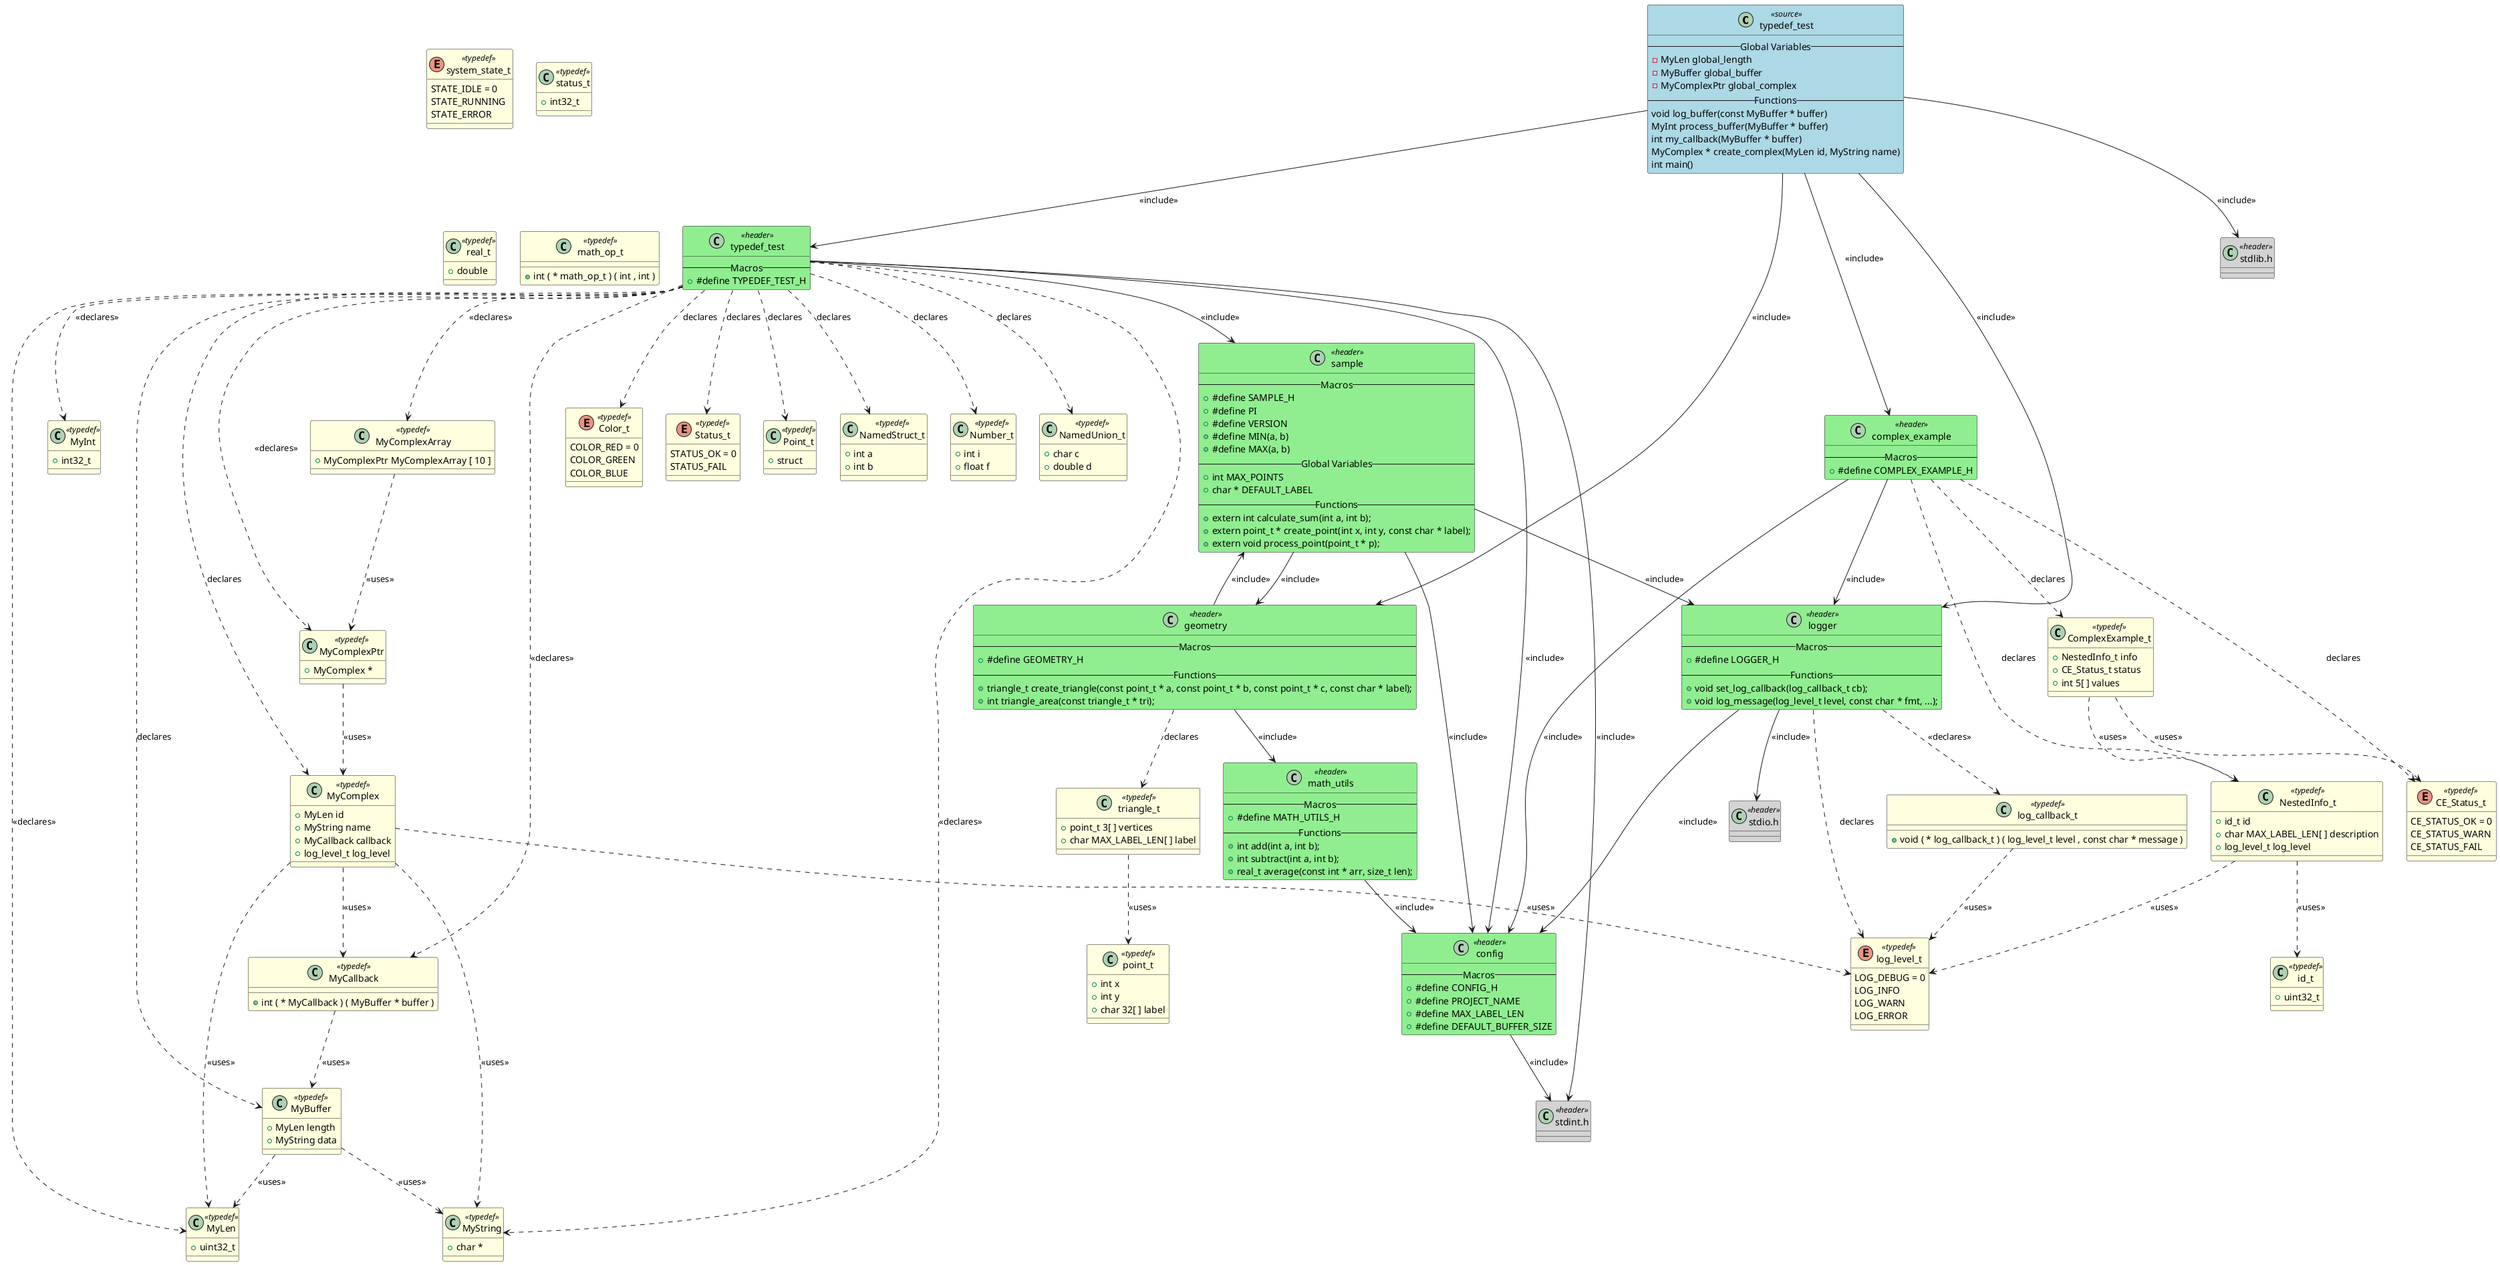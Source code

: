 @startuml typedef_test

class "typedef_test" as TYPEDEF_TEST <<source>> #LightBlue
{
-- Global Variables --
- MyLen global_length
- MyBuffer global_buffer
- MyComplexPtr global_complex
-- Functions --
void log_buffer(const MyBuffer * buffer)
MyInt process_buffer(MyBuffer * buffer)
int my_callback(MyBuffer * buffer)
MyComplex * create_complex(MyLen id, MyString name)
int main()
}

class "typedef_test" as HEADER_TYPEDEF_TEST <<header>> #LightGreen
{
-- Macros --
+ #define TYPEDEF_TEST_H
}
class "complex_example" as HEADER_COMPLEX_EXAMPLE <<header>> #LightGreen
{
-- Macros --
+ #define COMPLEX_EXAMPLE_H
}
class "geometry" as HEADER_GEOMETRY <<header>> #LightGreen
{
-- Macros --
+ #define GEOMETRY_H
-- Functions --
+ triangle_t create_triangle(const point_t * a, const point_t * b, const point_t * c, const char * label);
+ int triangle_area(const triangle_t * tri);
}
class "logger" as HEADER_LOGGER <<header>> #LightGreen
{
-- Macros --
+ #define LOGGER_H
-- Functions --
+ void set_log_callback(log_callback_t cb);
+ void log_message(log_level_t level, const char * fmt, ...);
}
class "stdlib.h" as HEADER_STDLIB <<header>> #LightGray
{
}

class "sample" as HEADER_SAMPLE <<header>> #LightGreen
{
-- Macros --
+ #define SAMPLE_H
+ #define PI
+ #define VERSION
+ #define MIN(a, b)
+ #define MAX(a, b)
-- Global Variables --
+ int MAX_POINTS
+ char * DEFAULT_LABEL
-- Functions --
+ extern int calculate_sum(int a, int b);
+ extern point_t * create_point(int x, int y, const char * label);
+ extern void process_point(point_t * p);
}
class "config" as HEADER_CONFIG <<header>> #LightGreen
{
-- Macros --
+ #define CONFIG_H
+ #define PROJECT_NAME
+ #define MAX_LABEL_LEN
+ #define DEFAULT_BUFFER_SIZE
}
class "stdint.h" as HEADER_STDINT <<header>> #LightGray
{
}

class "math_utils" as HEADER_MATH_UTILS <<header>> #LightGreen
{
-- Macros --
+ #define MATH_UTILS_H
-- Functions --
+ int add(int a, int b);
+ int subtract(int a, int b);
+ real_t average(const int * arr, size_t len);
}
class "stdio.h" as HEADER_STDIO <<header>> #LightGray
{
}

class "MyLen" as TYPEDEF_MyLen <<typedef>> #LightYellow
{
+ uint32_t
}

class "MyInt" as TYPEDEF_MyInt <<typedef>> #LightYellow
{
+ int32_t
}

class "MyString" as TYPEDEF_MyString <<typedef>> #LightYellow
{
+ char *
}

class "MyBuffer" as TYPEDEF_MyBuffer <<typedef>> #LightYellow
{
+ MyLen length
+ MyString data
}

class "MyCallback" as TYPEDEF_MyCallback <<typedef>> #LightYellow
{
+ int ( * MyCallback ) ( MyBuffer * buffer )
}

class "MyComplex" as TYPEDEF_MyComplex <<typedef>> #LightYellow
{
+ MyLen id
+ MyString name
+ MyCallback callback
+ log_level_t log_level
}

class "MyComplexPtr" as TYPEDEF_MyComplexPtr <<typedef>> #LightYellow
{
+ MyComplex *
}

enum "Color_t" as TYPEDEF_Color_t <<typedef>> #LightYellow
{
COLOR_RED = 0
COLOR_GREEN
COLOR_BLUE
}

enum "Status_t" as TYPEDEF_Status_t <<typedef>> #LightYellow
{
STATUS_OK = 0
STATUS_FAIL
}

class "Point_t" as TYPEDEF_Point_t <<typedef>> #LightYellow
{
+ struct
}

class "NamedStruct_t" as TYPEDEF_NamedStruct_t <<typedef>> #LightYellow
{
+ int a
+ int b
}

class "Number_t" as TYPEDEF_Number_t <<typedef>> #LightYellow
{
+ int i
+ float f
}

class "NamedUnion_t" as TYPEDEF_NamedUnion_t <<typedef>> #LightYellow
{
+ char c
+ double d
}

class "MyComplexArray" as TYPEDEF_MyComplexArray <<typedef>> #LightYellow
{
+ MyComplexPtr MyComplexArray [ 10 ]
}

class "point_t" as TYPEDEF_point_t <<typedef>> #LightYellow
{
+ int x
+ int y
+ char 32[ ] label
}

enum "system_state_t" as TYPEDEF_system_state_t <<typedef>> #LightYellow
{
STATE_IDLE = 0
STATE_RUNNING
STATE_ERROR
}

class "id_t" as TYPEDEF_id_t <<typedef>> #LightYellow
{
+ uint32_t
}

class "status_t" as TYPEDEF_status_t <<typedef>> #LightYellow
{
+ int32_t
}

enum "log_level_t" as TYPEDEF_log_level_t <<typedef>> #LightYellow
{
LOG_DEBUG = 0
LOG_INFO
LOG_WARN
LOG_ERROR
}

class "log_callback_t" as TYPEDEF_log_callback_t <<typedef>> #LightYellow
{
+ void ( * log_callback_t ) ( log_level_t level , const char * message )
}

class "NestedInfo_t" as TYPEDEF_NestedInfo_t <<typedef>> #LightYellow
{
+ id_t id
+ char MAX_LABEL_LEN[ ] description
+ log_level_t log_level
}

enum "CE_Status_t" as TYPEDEF_CE_Status_t <<typedef>> #LightYellow
{
CE_STATUS_OK = 0
CE_STATUS_WARN
CE_STATUS_FAIL
}

class "ComplexExample_t" as TYPEDEF_ComplexExample_t <<typedef>> #LightYellow
{
+ NestedInfo_t info
+ CE_Status_t status
+ int 5[ ] values
}

class "triangle_t" as TYPEDEF_triangle_t <<typedef>> #LightYellow
{
+ point_t 3[ ] vertices
+ char MAX_LABEL_LEN[ ] label
}

class "real_t" as TYPEDEF_real_t <<typedef>> #LightYellow
{
+ double
}

class "math_op_t" as TYPEDEF_math_op_t <<typedef>> #LightYellow
{
+ int ( * math_op_t ) ( int , int )
}

TYPEDEF_TEST --> HEADER_TYPEDEF_TEST : <<include>>
TYPEDEF_TEST --> HEADER_COMPLEX_EXAMPLE : <<include>>
TYPEDEF_TEST --> HEADER_GEOMETRY : <<include>>
TYPEDEF_TEST --> HEADER_LOGGER : <<include>>
TYPEDEF_TEST --> HEADER_STDLIB : <<include>>
HEADER_TYPEDEF_TEST --> HEADER_STDINT : <<include>>
HEADER_TYPEDEF_TEST --> HEADER_SAMPLE : <<include>>
HEADER_TYPEDEF_TEST --> HEADER_CONFIG : <<include>>
HEADER_COMPLEX_EXAMPLE --> HEADER_CONFIG : <<include>>
HEADER_COMPLEX_EXAMPLE --> HEADER_LOGGER : <<include>>
HEADER_GEOMETRY --> HEADER_SAMPLE : <<include>>
HEADER_GEOMETRY --> HEADER_MATH_UTILS : <<include>>
HEADER_LOGGER --> HEADER_STDIO : <<include>>
HEADER_LOGGER --> HEADER_CONFIG : <<include>>
HEADER_CONFIG --> HEADER_STDINT : <<include>>
HEADER_MATH_UTILS --> HEADER_CONFIG : <<include>>
HEADER_SAMPLE --> HEADER_CONFIG : <<include>>
HEADER_SAMPLE --> HEADER_GEOMETRY : <<include>>
HEADER_SAMPLE --> HEADER_LOGGER : <<include>>
HEADER_TYPEDEF_TEST ..> TYPEDEF_MyBuffer : declares
HEADER_TYPEDEF_TEST ..> TYPEDEF_MyComplex : declares
HEADER_TYPEDEF_TEST ..> TYPEDEF_Color_t : declares
HEADER_TYPEDEF_TEST ..> TYPEDEF_Status_t : declares
HEADER_TYPEDEF_TEST ..> TYPEDEF_Point_t : declares
HEADER_TYPEDEF_TEST ..> TYPEDEF_NamedStruct_t : declares
HEADER_TYPEDEF_TEST ..> TYPEDEF_Number_t : declares
HEADER_TYPEDEF_TEST ..> TYPEDEF_NamedUnion_t : declares
HEADER_COMPLEX_EXAMPLE ..> TYPEDEF_NestedInfo_t : declares
HEADER_COMPLEX_EXAMPLE ..> TYPEDEF_CE_Status_t : declares
HEADER_COMPLEX_EXAMPLE ..> TYPEDEF_ComplexExample_t : declares
HEADER_GEOMETRY ..> TYPEDEF_triangle_t : declares
HEADER_LOGGER ..> TYPEDEF_log_level_t : declares
TYPEDEF_MyBuffer ..> TYPEDEF_MyLen : <<uses>>
TYPEDEF_MyBuffer ..> TYPEDEF_MyString : <<uses>>
TYPEDEF_MyComplex ..> TYPEDEF_MyLen : <<uses>>
TYPEDEF_MyComplex ..> TYPEDEF_MyString : <<uses>>
TYPEDEF_MyComplex ..> TYPEDEF_MyCallback : <<uses>>
TYPEDEF_MyComplex ..> TYPEDEF_log_level_t : <<uses>>
TYPEDEF_MyCallback ..> TYPEDEF_MyBuffer : <<uses>>
TYPEDEF_MyComplexPtr ..> TYPEDEF_MyComplex : <<uses>>
TYPEDEF_MyComplexArray ..> TYPEDEF_MyComplexPtr : <<uses>>
TYPEDEF_triangle_t ..> TYPEDEF_point_t : <<uses>>
TYPEDEF_log_callback_t ..> TYPEDEF_log_level_t : <<uses>>
TYPEDEF_NestedInfo_t ..> TYPEDEF_id_t : <<uses>>
TYPEDEF_NestedInfo_t ..> TYPEDEF_log_level_t : <<uses>>
TYPEDEF_ComplexExample_t ..> TYPEDEF_NestedInfo_t : <<uses>>
TYPEDEF_ComplexExample_t ..> TYPEDEF_CE_Status_t : <<uses>>
HEADER_TYPEDEF_TEST ..> TYPEDEF_MyLen : <<declares>>
HEADER_TYPEDEF_TEST ..> TYPEDEF_MyInt : <<declares>>
HEADER_TYPEDEF_TEST ..> TYPEDEF_MyString : <<declares>>
HEADER_TYPEDEF_TEST ..> TYPEDEF_MyCallback : <<declares>>
HEADER_TYPEDEF_TEST ..> TYPEDEF_MyComplexPtr : <<declares>>
HEADER_TYPEDEF_TEST ..> TYPEDEF_MyComplexArray : <<declares>>
HEADER_LOGGER ..> TYPEDEF_log_callback_t : <<declares>>

@enduml